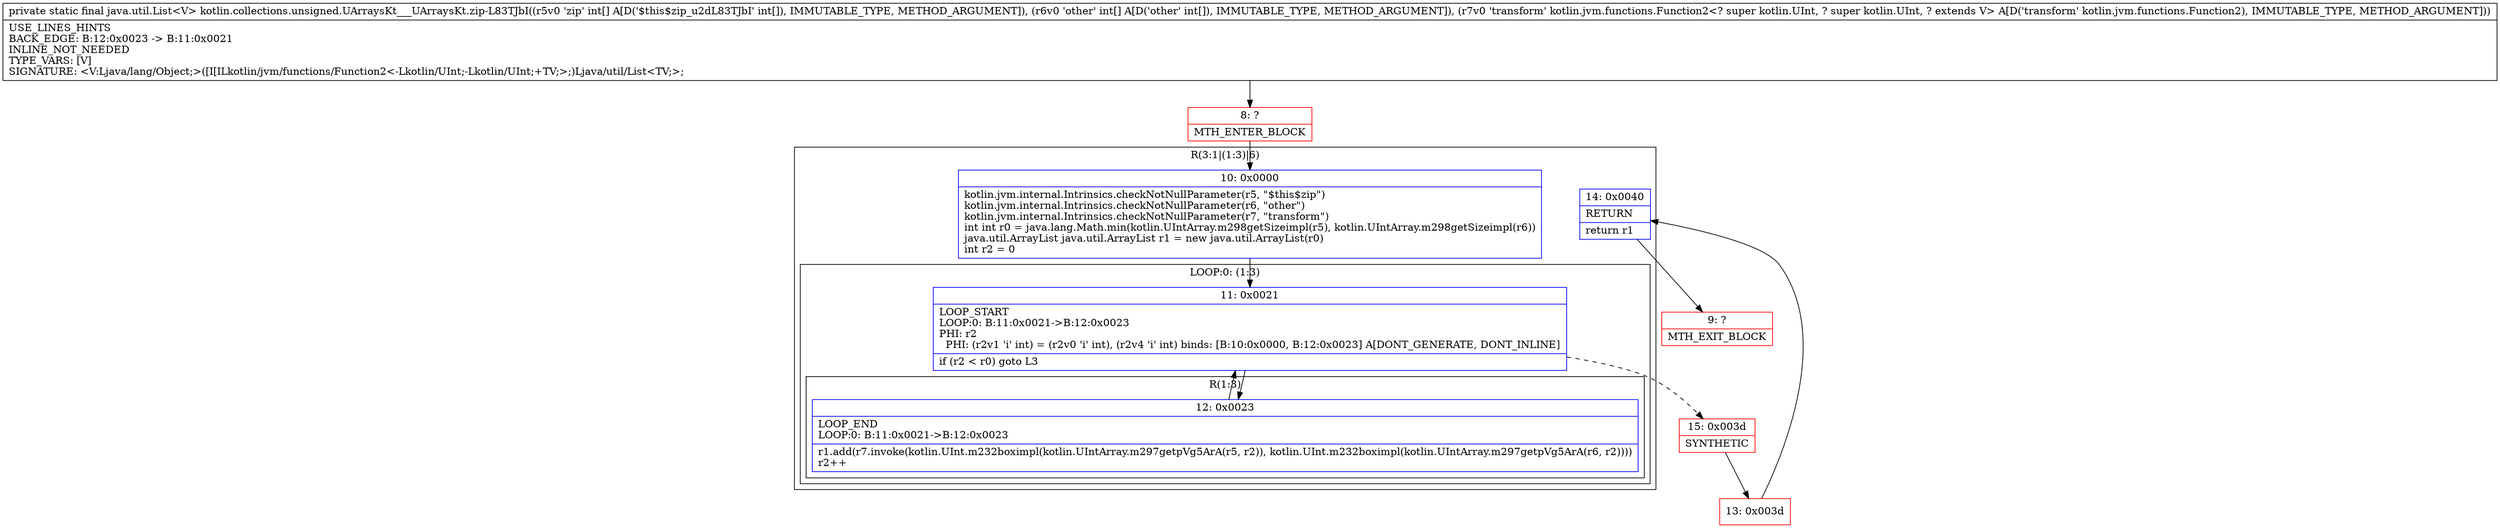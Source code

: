 digraph "CFG forkotlin.collections.unsigned.UArraysKt___UArraysKt.zip\-L83TJbI([I[ILkotlin\/jvm\/functions\/Function2;)Ljava\/util\/List;" {
subgraph cluster_Region_176948185 {
label = "R(3:1|(1:3)|6)";
node [shape=record,color=blue];
Node_10 [shape=record,label="{10\:\ 0x0000|kotlin.jvm.internal.Intrinsics.checkNotNullParameter(r5, \"$this$zip\")\lkotlin.jvm.internal.Intrinsics.checkNotNullParameter(r6, \"other\")\lkotlin.jvm.internal.Intrinsics.checkNotNullParameter(r7, \"transform\")\lint int r0 = java.lang.Math.min(kotlin.UIntArray.m298getSizeimpl(r5), kotlin.UIntArray.m298getSizeimpl(r6))\ljava.util.ArrayList java.util.ArrayList r1 = new java.util.ArrayList(r0)\lint r2 = 0\l}"];
subgraph cluster_LoopRegion_432727087 {
label = "LOOP:0: (1:3)";
node [shape=record,color=blue];
Node_11 [shape=record,label="{11\:\ 0x0021|LOOP_START\lLOOP:0: B:11:0x0021\-\>B:12:0x0023\lPHI: r2 \l  PHI: (r2v1 'i' int) = (r2v0 'i' int), (r2v4 'i' int) binds: [B:10:0x0000, B:12:0x0023] A[DONT_GENERATE, DONT_INLINE]\l|if (r2 \< r0) goto L3\l}"];
subgraph cluster_Region_1245536884 {
label = "R(1:3)";
node [shape=record,color=blue];
Node_12 [shape=record,label="{12\:\ 0x0023|LOOP_END\lLOOP:0: B:11:0x0021\-\>B:12:0x0023\l|r1.add(r7.invoke(kotlin.UInt.m232boximpl(kotlin.UIntArray.m297getpVg5ArA(r5, r2)), kotlin.UInt.m232boximpl(kotlin.UIntArray.m297getpVg5ArA(r6, r2))))\lr2++\l}"];
}
}
Node_14 [shape=record,label="{14\:\ 0x0040|RETURN\l|return r1\l}"];
}
Node_8 [shape=record,color=red,label="{8\:\ ?|MTH_ENTER_BLOCK\l}"];
Node_15 [shape=record,color=red,label="{15\:\ 0x003d|SYNTHETIC\l}"];
Node_13 [shape=record,color=red,label="{13\:\ 0x003d}"];
Node_9 [shape=record,color=red,label="{9\:\ ?|MTH_EXIT_BLOCK\l}"];
MethodNode[shape=record,label="{private static final java.util.List\<V\> kotlin.collections.unsigned.UArraysKt___UArraysKt.zip\-L83TJbI((r5v0 'zip' int[] A[D('$this$zip_u2dL83TJbI' int[]), IMMUTABLE_TYPE, METHOD_ARGUMENT]), (r6v0 'other' int[] A[D('other' int[]), IMMUTABLE_TYPE, METHOD_ARGUMENT]), (r7v0 'transform' kotlin.jvm.functions.Function2\<? super kotlin.UInt, ? super kotlin.UInt, ? extends V\> A[D('transform' kotlin.jvm.functions.Function2), IMMUTABLE_TYPE, METHOD_ARGUMENT]))  | USE_LINES_HINTS\lBACK_EDGE: B:12:0x0023 \-\> B:11:0x0021\lINLINE_NOT_NEEDED\lTYPE_VARS: [V]\lSIGNATURE: \<V:Ljava\/lang\/Object;\>([I[ILkotlin\/jvm\/functions\/Function2\<\-Lkotlin\/UInt;\-Lkotlin\/UInt;+TV;\>;)Ljava\/util\/List\<TV;\>;\l}"];
MethodNode -> Node_8;Node_10 -> Node_11;
Node_11 -> Node_12;
Node_11 -> Node_15[style=dashed];
Node_12 -> Node_11;
Node_14 -> Node_9;
Node_8 -> Node_10;
Node_15 -> Node_13;
Node_13 -> Node_14;
}

